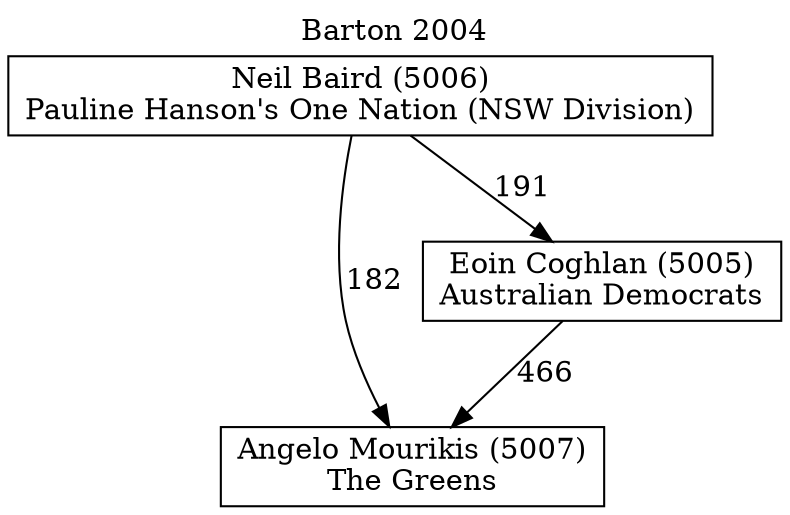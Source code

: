 // House preference flow
digraph "Angelo Mourikis (5007)_Barton_2004" {
	graph [label="Barton 2004" labelloc=t mclimit=10]
	node [shape=box]
	"Angelo Mourikis (5007)" [label="Angelo Mourikis (5007)
The Greens"]
	"Eoin Coghlan (5005)" [label="Eoin Coghlan (5005)
Australian Democrats"]
	"Neil Baird (5006)" [label="Neil Baird (5006)
Pauline Hanson's One Nation (NSW Division)"]
	"Eoin Coghlan (5005)" -> "Angelo Mourikis (5007)" [label=466]
	"Neil Baird (5006)" -> "Angelo Mourikis (5007)" [label=182]
	"Neil Baird (5006)" -> "Eoin Coghlan (5005)" [label=191]
}
